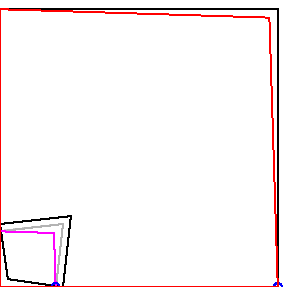 beginfig(1);
j=1mm;
%Pi
%numeric pi;
%pi=3.141592;
%Rozliseni
pair aO,bO,dO;
aO=(0,0);
bO=(0,100);
dO=(100,0);

%Kalibracni body
pair a,b,c,d;

a=(1j,1j);
b=(0j,8j);
c=(9j,9j);
d=(8j,0j);

%(0,8)    (9,9)
%  B        C
%  A        D
%(1,1)    (8,0)

%Pocatecni vykresleni

draw a--b--c--d--cycle;
draw aO--bO--(xpart dO,ypart bO)--dO--cycle;

%Posouvame do pocatku
b:=b shifted -a;
d:=d shifted -a;
c:=c shifted -a;
a:=a shifted -a;

%Vykresleni
draw a--b--c--d--cycle withcolor .8white;

%Otacime...snad to pujde...
numeric uhel;
pair c.b;
uhel:=angle(b);
b:= b rotated(90-uhel);
c.b:= c rotated(90-uhel);

%Vykresleni
draw a--b--c--d--cycle  withcolor .7white;
draw fullcircle scaled 1mm shifted d withcolor blue;

%Otacime...snad to pujde...
numeric uhel;
pair c.d;
uhel:=angle(d);
d:= d rotated(-uhel);
c.d:= c rotated(-uhel);

%hledame c
c:=(b--c.b) intersectionpoint (d--c.d);

%Vykresleni
draw a--b--c--d--cycle  withcolor (1,0,1);
draw fullcircle scaled 1mm shifted d withcolor blue;

%Menime velikost
numeric pomer;
pomer=(ypart bO/ypart b);
show pomer;
b:= b scaled pomer;
c:= c scaled pomer;
d:= d scaled pomer;

%Vykresleni
draw a--b--c--d--cycle  withcolor .7white;
draw fullcircle scaled 1mm shifted d withcolor blue;

%Menime velikost
numeric pomer;
pomer=(xpart dO/xpart d);
show pomer;
d:= d scaled pomer;
c:= c scaled pomer;

%Vykresleni
draw a--b--c--d--cycle  withcolor red;

endfig;